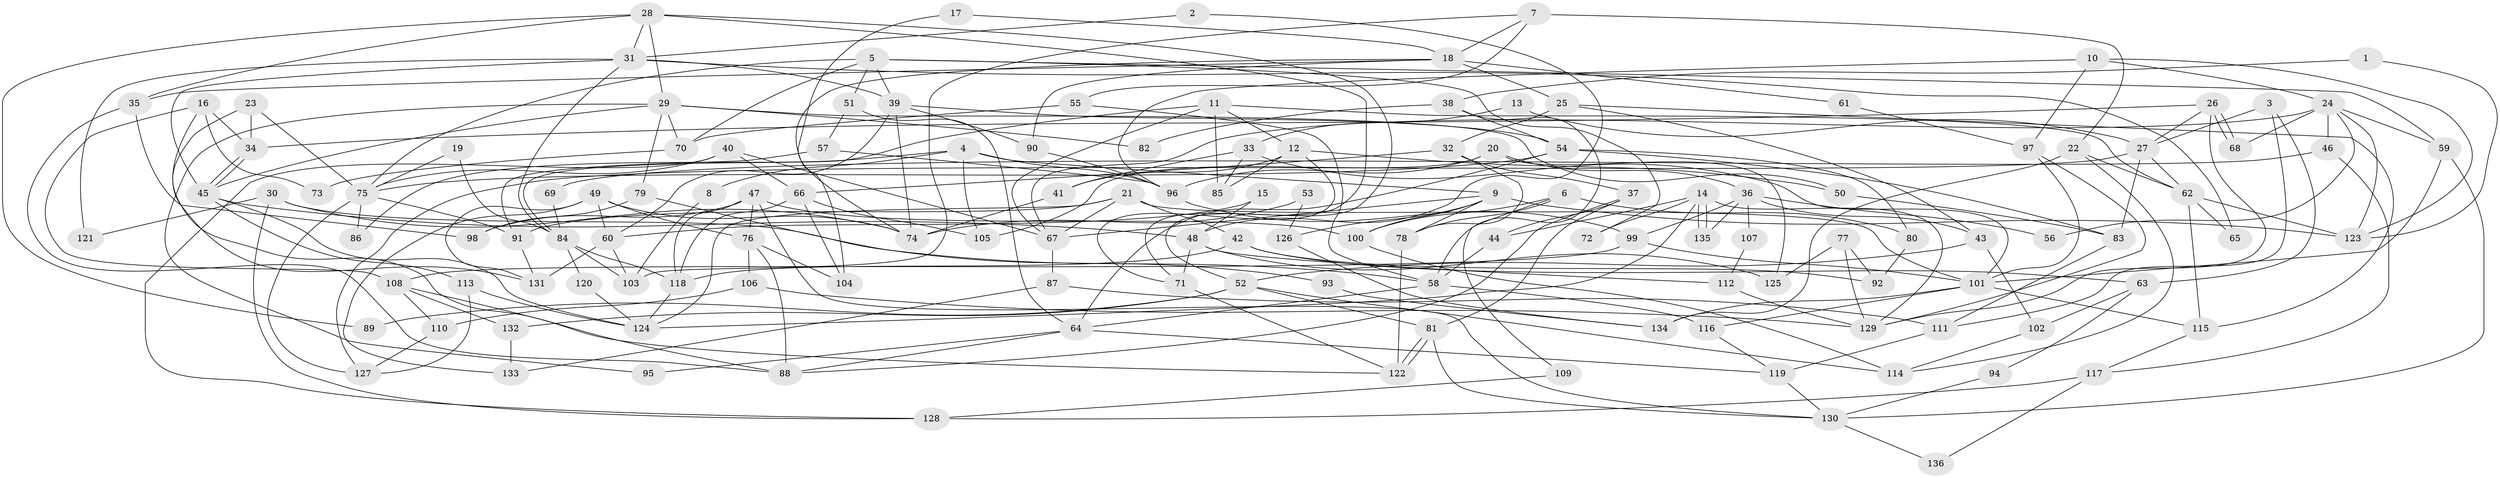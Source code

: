 // Generated by graph-tools (version 1.1) at 2025/50/03/09/25 03:50:02]
// undirected, 136 vertices, 272 edges
graph export_dot {
graph [start="1"]
  node [color=gray90,style=filled];
  1;
  2;
  3;
  4;
  5;
  6;
  7;
  8;
  9;
  10;
  11;
  12;
  13;
  14;
  15;
  16;
  17;
  18;
  19;
  20;
  21;
  22;
  23;
  24;
  25;
  26;
  27;
  28;
  29;
  30;
  31;
  32;
  33;
  34;
  35;
  36;
  37;
  38;
  39;
  40;
  41;
  42;
  43;
  44;
  45;
  46;
  47;
  48;
  49;
  50;
  51;
  52;
  53;
  54;
  55;
  56;
  57;
  58;
  59;
  60;
  61;
  62;
  63;
  64;
  65;
  66;
  67;
  68;
  69;
  70;
  71;
  72;
  73;
  74;
  75;
  76;
  77;
  78;
  79;
  80;
  81;
  82;
  83;
  84;
  85;
  86;
  87;
  88;
  89;
  90;
  91;
  92;
  93;
  94;
  95;
  96;
  97;
  98;
  99;
  100;
  101;
  102;
  103;
  104;
  105;
  106;
  107;
  108;
  109;
  110;
  111;
  112;
  113;
  114;
  115;
  116;
  117;
  118;
  119;
  120;
  121;
  122;
  123;
  124;
  125;
  126;
  127;
  128;
  129;
  130;
  131;
  132;
  133;
  134;
  135;
  136;
  1 -- 123;
  1 -- 38;
  2 -- 31;
  2 -- 48;
  3 -- 111;
  3 -- 27;
  3 -- 63;
  4 -- 9;
  4 -- 96;
  4 -- 8;
  4 -- 86;
  4 -- 105;
  5 -- 59;
  5 -- 39;
  5 -- 51;
  5 -- 70;
  5 -- 72;
  5 -- 75;
  6 -- 78;
  6 -- 100;
  6 -- 80;
  6 -- 109;
  7 -- 55;
  7 -- 18;
  7 -- 22;
  7 -- 103;
  8 -- 103;
  9 -- 67;
  9 -- 123;
  9 -- 78;
  9 -- 100;
  9 -- 126;
  10 -- 24;
  10 -- 123;
  10 -- 96;
  10 -- 97;
  11 -- 62;
  11 -- 12;
  11 -- 67;
  11 -- 84;
  11 -- 85;
  12 -- 85;
  12 -- 71;
  12 -- 41;
  12 -- 50;
  13 -- 27;
  13 -- 33;
  14 -- 124;
  14 -- 135;
  14 -- 135;
  14 -- 44;
  14 -- 72;
  14 -- 129;
  15 -- 48;
  15 -- 60;
  16 -- 108;
  16 -- 34;
  16 -- 73;
  16 -- 131;
  17 -- 74;
  17 -- 18;
  18 -- 90;
  18 -- 35;
  18 -- 25;
  18 -- 61;
  18 -- 104;
  19 -- 84;
  19 -- 75;
  20 -- 96;
  20 -- 105;
  20 -- 36;
  20 -- 125;
  21 -- 101;
  21 -- 124;
  21 -- 42;
  21 -- 67;
  21 -- 91;
  22 -- 114;
  22 -- 62;
  22 -- 134;
  23 -- 34;
  23 -- 75;
  23 -- 88;
  24 -- 67;
  24 -- 59;
  24 -- 46;
  24 -- 56;
  24 -- 68;
  24 -- 123;
  25 -- 43;
  25 -- 32;
  25 -- 115;
  26 -- 68;
  26 -- 68;
  26 -- 27;
  26 -- 34;
  26 -- 129;
  27 -- 62;
  27 -- 83;
  27 -- 127;
  28 -- 31;
  28 -- 52;
  28 -- 29;
  28 -- 35;
  28 -- 71;
  28 -- 89;
  29 -- 45;
  29 -- 50;
  29 -- 70;
  29 -- 79;
  29 -- 82;
  29 -- 95;
  30 -- 74;
  30 -- 58;
  30 -- 121;
  30 -- 128;
  31 -- 45;
  31 -- 84;
  31 -- 39;
  31 -- 65;
  31 -- 121;
  32 -- 78;
  32 -- 37;
  32 -- 66;
  33 -- 101;
  33 -- 41;
  33 -- 85;
  34 -- 45;
  34 -- 45;
  35 -- 88;
  35 -- 98;
  36 -- 99;
  36 -- 43;
  36 -- 56;
  36 -- 107;
  36 -- 135;
  37 -- 44;
  37 -- 81;
  37 -- 88;
  38 -- 58;
  38 -- 54;
  38 -- 82;
  39 -- 60;
  39 -- 54;
  39 -- 74;
  39 -- 90;
  40 -- 66;
  40 -- 67;
  40 -- 75;
  40 -- 128;
  41 -- 74;
  42 -- 118;
  42 -- 63;
  42 -- 92;
  43 -- 52;
  43 -- 102;
  44 -- 58;
  45 -- 124;
  45 -- 48;
  45 -- 113;
  46 -- 117;
  46 -- 69;
  47 -- 76;
  47 -- 118;
  47 -- 98;
  47 -- 100;
  47 -- 130;
  48 -- 125;
  48 -- 71;
  48 -- 112;
  49 -- 133;
  49 -- 131;
  49 -- 60;
  49 -- 74;
  49 -- 76;
  50 -- 83;
  51 -- 64;
  51 -- 57;
  52 -- 114;
  52 -- 81;
  52 -- 89;
  52 -- 132;
  53 -- 126;
  53 -- 74;
  54 -- 75;
  54 -- 64;
  54 -- 80;
  54 -- 83;
  55 -- 58;
  55 -- 70;
  57 -- 91;
  57 -- 96;
  58 -- 64;
  58 -- 116;
  59 -- 130;
  59 -- 101;
  60 -- 131;
  60 -- 103;
  61 -- 97;
  62 -- 115;
  62 -- 65;
  62 -- 123;
  63 -- 94;
  63 -- 102;
  64 -- 88;
  64 -- 95;
  64 -- 119;
  66 -- 104;
  66 -- 105;
  66 -- 118;
  67 -- 87;
  69 -- 84;
  70 -- 73;
  71 -- 122;
  75 -- 86;
  75 -- 91;
  75 -- 127;
  76 -- 88;
  76 -- 104;
  76 -- 106;
  77 -- 129;
  77 -- 92;
  77 -- 125;
  78 -- 122;
  79 -- 98;
  79 -- 93;
  80 -- 92;
  81 -- 122;
  81 -- 122;
  81 -- 130;
  83 -- 111;
  84 -- 103;
  84 -- 118;
  84 -- 120;
  87 -- 111;
  87 -- 133;
  90 -- 96;
  91 -- 131;
  93 -- 134;
  94 -- 130;
  96 -- 99;
  97 -- 129;
  97 -- 101;
  99 -- 108;
  99 -- 101;
  100 -- 114;
  101 -- 115;
  101 -- 116;
  101 -- 134;
  102 -- 114;
  106 -- 129;
  106 -- 110;
  107 -- 112;
  108 -- 122;
  108 -- 110;
  108 -- 132;
  109 -- 128;
  110 -- 127;
  111 -- 119;
  112 -- 129;
  113 -- 127;
  113 -- 124;
  115 -- 117;
  116 -- 119;
  117 -- 128;
  117 -- 136;
  118 -- 124;
  119 -- 130;
  120 -- 124;
  126 -- 134;
  130 -- 136;
  132 -- 133;
}

